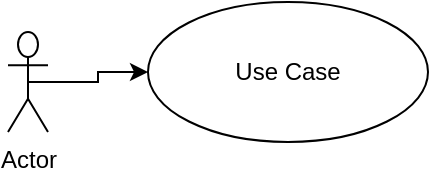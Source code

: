 <mxfile version="24.2.8" type="github">
  <diagram name="Page-1" id="sSfiJyGo0GbiQZMm8w2q">
    <mxGraphModel dx="1363" dy="874" grid="1" gridSize="10" guides="1" tooltips="1" connect="1" arrows="1" fold="1" page="1" pageScale="1" pageWidth="1100" pageHeight="850" math="0" shadow="0">
      <root>
        <mxCell id="0" />
        <mxCell id="1" parent="0" />
        <mxCell id="YDWOY1_0RB36UbKSqGbV-1" value="Use Case" style="ellipse;whiteSpace=wrap;html=1;" vertex="1" parent="1">
          <mxGeometry x="140" y="365" width="140" height="70" as="geometry" />
        </mxCell>
        <mxCell id="YDWOY1_0RB36UbKSqGbV-5" style="edgeStyle=orthogonalEdgeStyle;rounded=0;orthogonalLoop=1;jettySize=auto;html=1;exitX=0.5;exitY=0.5;exitDx=0;exitDy=0;exitPerimeter=0;" edge="1" parent="1" source="YDWOY1_0RB36UbKSqGbV-2" target="YDWOY1_0RB36UbKSqGbV-1">
          <mxGeometry relative="1" as="geometry">
            <mxPoint x="140" y="290" as="targetPoint" />
          </mxGeometry>
        </mxCell>
        <mxCell id="YDWOY1_0RB36UbKSqGbV-2" value="Actor" style="shape=umlActor;verticalLabelPosition=bottom;verticalAlign=top;html=1;" vertex="1" parent="1">
          <mxGeometry x="70" y="380" width="20" height="50" as="geometry" />
        </mxCell>
      </root>
    </mxGraphModel>
  </diagram>
</mxfile>
